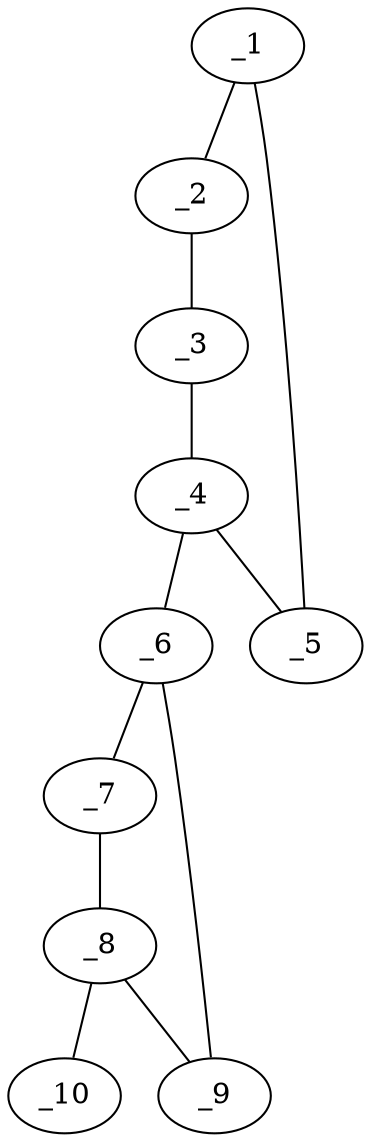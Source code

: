 graph molid664977 {
	_1	 [charge=0,
		chem=1,
		symbol="C  ",
		x="2.309",
		y="-2.4765"];
	_2	 [charge=0,
		chem=1,
		symbol="C  ",
		x="3.309",
		y="-2.4765"];
	_1 -- _2	 [valence=1];
	_5	 [charge=0,
		chem=4,
		symbol="N  ",
		x=2,
		y="-1.5255"];
	_1 -- _5	 [valence=1];
	_3	 [charge=0,
		chem=2,
		symbol="O  ",
		x="3.618",
		y="-1.5255"];
	_2 -- _3	 [valence=1];
	_4	 [charge=0,
		chem=1,
		symbol="C  ",
		x="2.809",
		y="-0.9377"];
	_3 -- _4	 [valence=1];
	_4 -- _5	 [valence=2];
	_6	 [charge=0,
		chem=4,
		symbol="N  ",
		x="2.809",
		y="0.0623"];
	_4 -- _6	 [valence=1];
	_7	 [charge=0,
		chem=1,
		symbol="C  ",
		x="2.1019",
		y="0.7694"];
	_6 -- _7	 [valence=1];
	_9	 [charge=0,
		chem=1,
		symbol="C  ",
		x="3.5161",
		y="0.7694"];
	_6 -- _9	 [valence=1];
	_8	 [charge=0,
		chem=1,
		symbol="C  ",
		x="2.809",
		y="1.4765"];
	_7 -- _8	 [valence=1];
	_8 -- _9	 [valence=1];
	_10	 [charge=0,
		chem=1,
		symbol="C  ",
		x="2.809",
		y="2.4765"];
	_8 -- _10	 [valence=2];
}
